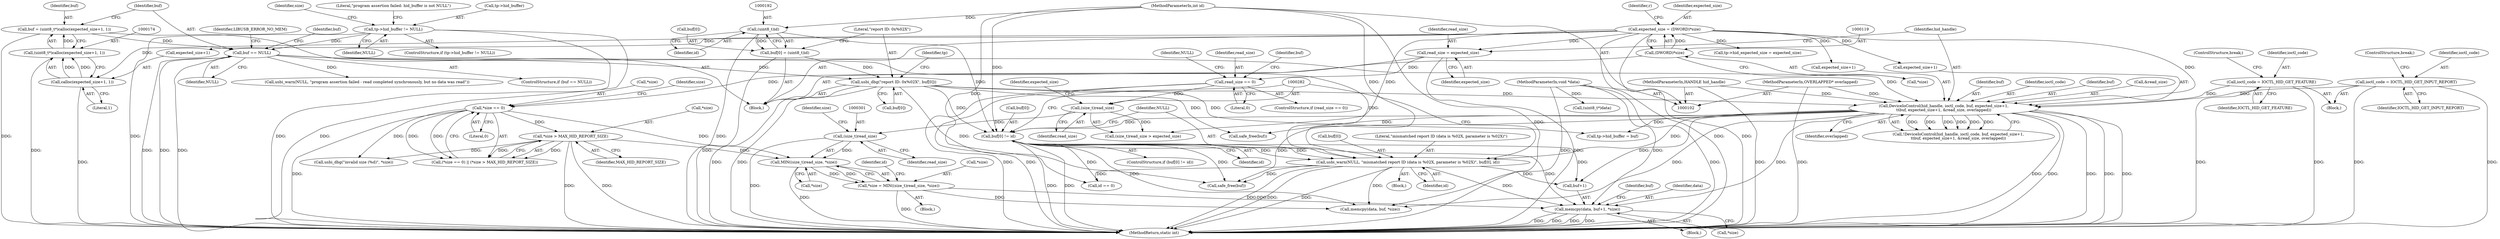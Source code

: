 digraph "1_Chrome_ac149a8d4371c0e01e0934fdd57b09e86f96b5b9_4@API" {
"1000310" [label="(Call,memcpy(data, buf+1, *size))"];
"1000106" [label="(MethodParameterIn,void *data)"];
"1000272" [label="(Call,usbi_warn(NULL, \"mismatched report ID (data is %02X, parameter is %02X)\", buf[0], id))"];
"1000181" [label="(Call,buf == NULL)"];
"1000171" [label="(Call,buf = (uint8_t*)calloc(expected_size+1, 1))"];
"1000173" [label="(Call,(uint8_t*)calloc(expected_size+1, 1))"];
"1000175" [label="(Call,calloc(expected_size+1, 1))"];
"1000116" [label="(Call,expected_size = (DWORD)*size)"];
"1000118" [label="(Call,(DWORD)*size)"];
"1000127" [label="(Call,tp->hid_buffer != NULL)"];
"1000209" [label="(Call,DeviceIoControl(hid_handle, ioctl_code, buf, expected_size+1,\n\t\tbuf, expected_size+1, &read_size, overlapped))"];
"1000104" [label="(MethodParameterIn,HANDLE hid_handle)"];
"1000156" [label="(Call,ioctl_code = IOCTL_HID_GET_INPUT_REPORT)"];
"1000161" [label="(Call,ioctl_code = IOCTL_HID_GET_FEATURE)"];
"1000194" [label="(Call,usbi_dbg(\"report ID: 0x%02X\", buf[0]))"];
"1000187" [label="(Call,buf[0] = (uint8_t)id)"];
"1000191" [label="(Call,(uint8_t)id)"];
"1000105" [label="(MethodParameterIn,int id)"];
"1000109" [label="(MethodParameterIn,OVERLAPPED* overlapped)"];
"1000266" [label="(Call,buf[0] != id)"];
"1000296" [label="(Call,*size = MIN((size_t)read_size, *size))"];
"1000299" [label="(Call,MIN((size_t)read_size, *size))"];
"1000300" [label="(Call,(size_t)read_size)"];
"1000281" [label="(Call,(size_t)read_size)"];
"1000252" [label="(Call,read_size == 0)"];
"1000204" [label="(Call,read_size = expected_size)"];
"1000141" [label="(Call,*size > MAX_HID_REPORT_SIZE)"];
"1000137" [label="(Call,*size == 0)"];
"1000325" [label="(Identifier,buf)"];
"1000157" [label="(Identifier,ioctl_code)"];
"1000137" [label="(Call,*size == 0)"];
"1000179" [label="(Literal,1)"];
"1000303" [label="(Call,*size)"];
"1000273" [label="(Identifier,NULL)"];
"1000193" [label="(Identifier,id)"];
"1000309" [label="(Block,)"];
"1000116" [label="(Call,expected_size = (DWORD)*size)"];
"1000272" [label="(Call,usbi_warn(NULL, \"mismatched report ID (data is %02X, parameter is %02X)\", buf[0], id))"];
"1000275" [label="(Call,buf[0])"];
"1000209" [label="(Call,DeviceIoControl(hid_handle, ioctl_code, buf, expected_size+1,\n\t\tbuf, expected_size+1, &read_size, overlapped))"];
"1000124" [label="(Identifier,r)"];
"1000194" [label="(Call,usbi_dbg(\"report ID: 0x%02X\", buf[0]))"];
"1000208" [label="(Call,!DeviceIoControl(hid_handle, ioctl_code, buf, expected_size+1,\n\t\tbuf, expected_size+1, &read_size, overlapped))"];
"1000173" [label="(Call,(uint8_t*)calloc(expected_size+1, 1))"];
"1000118" [label="(Call,(DWORD)*size)"];
"1000182" [label="(Identifier,buf)"];
"1000139" [label="(Identifier,size)"];
"1000162" [label="(Identifier,ioctl_code)"];
"1000126" [label="(ControlStructure,if (tp->hid_buffer != NULL))"];
"1000138" [label="(Call,*size)"];
"1000284" [label="(Identifier,expected_size)"];
"1000217" [label="(Call,expected_size+1)"];
"1000315" [label="(Call,*size)"];
"1000104" [label="(MethodParameterIn,HANDLE hid_handle)"];
"1000204" [label="(Call,read_size = expected_size)"];
"1000161" [label="(Call,ioctl_code = IOCTL_HID_GET_FEATURE)"];
"1000127" [label="(Call,tp->hid_buffer != NULL)"];
"1000196" [label="(Call,buf[0])"];
"1000181" [label="(Call,buf == NULL)"];
"1000111" [label="(Block,)"];
"1000212" [label="(Identifier,buf)"];
"1000191" [label="(Call,(uint8_t)id)"];
"1000296" [label="(Call,*size = MIN((size_t)read_size, *size))"];
"1000307" [label="(Identifier,id)"];
"1000281" [label="(Call,(size_t)read_size)"];
"1000195" [label="(Literal,\"report ID: 0x%02X\")"];
"1000164" [label="(ControlStructure,break;)"];
"1000237" [label="(Call,tp->hid_buffer = buf)"];
"1000156" [label="(Call,ioctl_code = IOCTL_HID_GET_INPUT_REPORT)"];
"1000251" [label="(ControlStructure,if (read_size == 0))"];
"1000205" [label="(Identifier,read_size)"];
"1000264" [label="(Block,)"];
"1000256" [label="(Call,usbi_warn(NULL, \"program assertion failed - read completed synchronously, but no data was read\"))"];
"1000158" [label="(Identifier,IOCTL_HID_GET_INPUT_REPORT)"];
"1000140" [label="(Literal,0)"];
"1000141" [label="(Call,*size > MAX_HID_REPORT_SIZE)"];
"1000171" [label="(Call,buf = (uint8_t*)calloc(expected_size+1, 1))"];
"1000210" [label="(Identifier,hid_handle)"];
"1000109" [label="(MethodParameterIn,OVERLAPPED* overlapped)"];
"1000154" [label="(Block,)"];
"1000278" [label="(Identifier,id)"];
"1000180" [label="(ControlStructure,if (buf == NULL))"];
"1000270" [label="(Identifier,id)"];
"1000201" [label="(Identifier,tp)"];
"1000134" [label="(Literal,\"program assertion failed: hid_buffer is not NULL\")"];
"1000143" [label="(Identifier,size)"];
"1000146" [label="(Call,usbi_dbg(\"invalid size (%d)\", *size))"];
"1000268" [label="(Identifier,buf)"];
"1000117" [label="(Identifier,expected_size)"];
"1000312" [label="(Call,buf+1)"];
"1000283" [label="(Identifier,read_size)"];
"1000252" [label="(Call,read_size == 0)"];
"1000246" [label="(Call,(uint8_t*)data)"];
"1000311" [label="(Identifier,data)"];
"1000120" [label="(Call,*size)"];
"1000297" [label="(Call,*size)"];
"1000189" [label="(Identifier,buf)"];
"1000142" [label="(Call,*size)"];
"1000163" [label="(Identifier,IOCTL_HID_GET_FEATURE)"];
"1000159" [label="(ControlStructure,break;)"];
"1000302" [label="(Identifier,read_size)"];
"1000328" [label="(MethodReturn,static int)"];
"1000280" [label="(Call,(size_t)read_size > expected_size)"];
"1000183" [label="(Identifier,NULL)"];
"1000257" [label="(Identifier,NULL)"];
"1000267" [label="(Call,buf[0])"];
"1000299" [label="(Call,MIN((size_t)read_size, *size))"];
"1000300" [label="(Call,(size_t)read_size)"];
"1000233" [label="(Call,safe_free(buf))"];
"1000211" [label="(Identifier,ioctl_code)"];
"1000128" [label="(Call,tp->hid_buffer)"];
"1000106" [label="(MethodParameterIn,void *data)"];
"1000206" [label="(Identifier,expected_size)"];
"1000271" [label="(Block,)"];
"1000266" [label="(Call,buf[0] != id)"];
"1000186" [label="(Identifier,LIBUSB_ERROR_NO_MEM)"];
"1000136" [label="(Call,(*size == 0) || (*size > MAX_HID_REPORT_SIZE))"];
"1000213" [label="(Call,expected_size+1)"];
"1000172" [label="(Identifier,buf)"];
"1000274" [label="(Literal,\"mismatched report ID (data is %02X, parameter is %02X)\")"];
"1000304" [label="(Identifier,size)"];
"1000216" [label="(Identifier,buf)"];
"1000199" [label="(Call,tp->hid_expected_size = expected_size)"];
"1000306" [label="(Call,id == 0)"];
"1000144" [label="(Identifier,MAX_HID_REPORT_SIZE)"];
"1000188" [label="(Call,buf[0])"];
"1000187" [label="(Call,buf[0] = (uint8_t)id)"];
"1000131" [label="(Identifier,NULL)"];
"1000220" [label="(Call,&read_size)"];
"1000310" [label="(Call,memcpy(data, buf+1, *size))"];
"1000175" [label="(Call,calloc(expected_size+1, 1))"];
"1000176" [label="(Call,expected_size+1)"];
"1000253" [label="(Identifier,read_size)"];
"1000222" [label="(Identifier,overlapped)"];
"1000319" [label="(Call,memcpy(data, buf, *size))"];
"1000105" [label="(MethodParameterIn,int id)"];
"1000265" [label="(ControlStructure,if (buf[0] != id))"];
"1000324" [label="(Call,safe_free(buf))"];
"1000254" [label="(Literal,0)"];
"1000310" -> "1000309"  [label="AST: "];
"1000310" -> "1000315"  [label="CFG: "];
"1000311" -> "1000310"  [label="AST: "];
"1000312" -> "1000310"  [label="AST: "];
"1000315" -> "1000310"  [label="AST: "];
"1000325" -> "1000310"  [label="CFG: "];
"1000310" -> "1000328"  [label="DDG: "];
"1000310" -> "1000328"  [label="DDG: "];
"1000310" -> "1000328"  [label="DDG: "];
"1000310" -> "1000328"  [label="DDG: "];
"1000106" -> "1000310"  [label="DDG: "];
"1000272" -> "1000310"  [label="DDG: "];
"1000209" -> "1000310"  [label="DDG: "];
"1000266" -> "1000310"  [label="DDG: "];
"1000296" -> "1000310"  [label="DDG: "];
"1000106" -> "1000102"  [label="AST: "];
"1000106" -> "1000328"  [label="DDG: "];
"1000106" -> "1000246"  [label="DDG: "];
"1000106" -> "1000319"  [label="DDG: "];
"1000272" -> "1000271"  [label="AST: "];
"1000272" -> "1000278"  [label="CFG: "];
"1000273" -> "1000272"  [label="AST: "];
"1000274" -> "1000272"  [label="AST: "];
"1000275" -> "1000272"  [label="AST: "];
"1000278" -> "1000272"  [label="AST: "];
"1000282" -> "1000272"  [label="CFG: "];
"1000272" -> "1000328"  [label="DDG: "];
"1000272" -> "1000328"  [label="DDG: "];
"1000272" -> "1000328"  [label="DDG: "];
"1000181" -> "1000272"  [label="DDG: "];
"1000209" -> "1000272"  [label="DDG: "];
"1000266" -> "1000272"  [label="DDG: "];
"1000266" -> "1000272"  [label="DDG: "];
"1000105" -> "1000272"  [label="DDG: "];
"1000272" -> "1000306"  [label="DDG: "];
"1000272" -> "1000312"  [label="DDG: "];
"1000272" -> "1000319"  [label="DDG: "];
"1000272" -> "1000324"  [label="DDG: "];
"1000181" -> "1000180"  [label="AST: "];
"1000181" -> "1000183"  [label="CFG: "];
"1000182" -> "1000181"  [label="AST: "];
"1000183" -> "1000181"  [label="AST: "];
"1000186" -> "1000181"  [label="CFG: "];
"1000189" -> "1000181"  [label="CFG: "];
"1000181" -> "1000328"  [label="DDG: "];
"1000181" -> "1000328"  [label="DDG: "];
"1000181" -> "1000328"  [label="DDG: "];
"1000171" -> "1000181"  [label="DDG: "];
"1000127" -> "1000181"  [label="DDG: "];
"1000181" -> "1000194"  [label="DDG: "];
"1000181" -> "1000209"  [label="DDG: "];
"1000181" -> "1000256"  [label="DDG: "];
"1000171" -> "1000111"  [label="AST: "];
"1000171" -> "1000173"  [label="CFG: "];
"1000172" -> "1000171"  [label="AST: "];
"1000173" -> "1000171"  [label="AST: "];
"1000182" -> "1000171"  [label="CFG: "];
"1000171" -> "1000328"  [label="DDG: "];
"1000173" -> "1000171"  [label="DDG: "];
"1000173" -> "1000175"  [label="CFG: "];
"1000174" -> "1000173"  [label="AST: "];
"1000175" -> "1000173"  [label="AST: "];
"1000173" -> "1000328"  [label="DDG: "];
"1000175" -> "1000173"  [label="DDG: "];
"1000175" -> "1000173"  [label="DDG: "];
"1000175" -> "1000179"  [label="CFG: "];
"1000176" -> "1000175"  [label="AST: "];
"1000179" -> "1000175"  [label="AST: "];
"1000175" -> "1000328"  [label="DDG: "];
"1000116" -> "1000175"  [label="DDG: "];
"1000116" -> "1000111"  [label="AST: "];
"1000116" -> "1000118"  [label="CFG: "];
"1000117" -> "1000116"  [label="AST: "];
"1000118" -> "1000116"  [label="AST: "];
"1000124" -> "1000116"  [label="CFG: "];
"1000116" -> "1000328"  [label="DDG: "];
"1000116" -> "1000328"  [label="DDG: "];
"1000118" -> "1000116"  [label="DDG: "];
"1000116" -> "1000176"  [label="DDG: "];
"1000116" -> "1000199"  [label="DDG: "];
"1000116" -> "1000204"  [label="DDG: "];
"1000116" -> "1000209"  [label="DDG: "];
"1000116" -> "1000213"  [label="DDG: "];
"1000116" -> "1000217"  [label="DDG: "];
"1000116" -> "1000280"  [label="DDG: "];
"1000118" -> "1000120"  [label="CFG: "];
"1000119" -> "1000118"  [label="AST: "];
"1000120" -> "1000118"  [label="AST: "];
"1000118" -> "1000137"  [label="DDG: "];
"1000127" -> "1000126"  [label="AST: "];
"1000127" -> "1000131"  [label="CFG: "];
"1000128" -> "1000127"  [label="AST: "];
"1000131" -> "1000127"  [label="AST: "];
"1000134" -> "1000127"  [label="CFG: "];
"1000139" -> "1000127"  [label="CFG: "];
"1000127" -> "1000328"  [label="DDG: "];
"1000127" -> "1000328"  [label="DDG: "];
"1000127" -> "1000328"  [label="DDG: "];
"1000209" -> "1000208"  [label="AST: "];
"1000209" -> "1000222"  [label="CFG: "];
"1000210" -> "1000209"  [label="AST: "];
"1000211" -> "1000209"  [label="AST: "];
"1000212" -> "1000209"  [label="AST: "];
"1000213" -> "1000209"  [label="AST: "];
"1000216" -> "1000209"  [label="AST: "];
"1000217" -> "1000209"  [label="AST: "];
"1000220" -> "1000209"  [label="AST: "];
"1000222" -> "1000209"  [label="AST: "];
"1000208" -> "1000209"  [label="CFG: "];
"1000209" -> "1000328"  [label="DDG: "];
"1000209" -> "1000328"  [label="DDG: "];
"1000209" -> "1000328"  [label="DDG: "];
"1000209" -> "1000328"  [label="DDG: "];
"1000209" -> "1000328"  [label="DDG: "];
"1000209" -> "1000208"  [label="DDG: "];
"1000209" -> "1000208"  [label="DDG: "];
"1000209" -> "1000208"  [label="DDG: "];
"1000209" -> "1000208"  [label="DDG: "];
"1000209" -> "1000208"  [label="DDG: "];
"1000209" -> "1000208"  [label="DDG: "];
"1000104" -> "1000209"  [label="DDG: "];
"1000156" -> "1000209"  [label="DDG: "];
"1000161" -> "1000209"  [label="DDG: "];
"1000194" -> "1000209"  [label="DDG: "];
"1000109" -> "1000209"  [label="DDG: "];
"1000209" -> "1000233"  [label="DDG: "];
"1000209" -> "1000237"  [label="DDG: "];
"1000209" -> "1000266"  [label="DDG: "];
"1000209" -> "1000312"  [label="DDG: "];
"1000209" -> "1000319"  [label="DDG: "];
"1000209" -> "1000324"  [label="DDG: "];
"1000104" -> "1000102"  [label="AST: "];
"1000104" -> "1000328"  [label="DDG: "];
"1000156" -> "1000154"  [label="AST: "];
"1000156" -> "1000158"  [label="CFG: "];
"1000157" -> "1000156"  [label="AST: "];
"1000158" -> "1000156"  [label="AST: "];
"1000159" -> "1000156"  [label="CFG: "];
"1000156" -> "1000328"  [label="DDG: "];
"1000156" -> "1000328"  [label="DDG: "];
"1000161" -> "1000154"  [label="AST: "];
"1000161" -> "1000163"  [label="CFG: "];
"1000162" -> "1000161"  [label="AST: "];
"1000163" -> "1000161"  [label="AST: "];
"1000164" -> "1000161"  [label="CFG: "];
"1000161" -> "1000328"  [label="DDG: "];
"1000161" -> "1000328"  [label="DDG: "];
"1000194" -> "1000111"  [label="AST: "];
"1000194" -> "1000196"  [label="CFG: "];
"1000195" -> "1000194"  [label="AST: "];
"1000196" -> "1000194"  [label="AST: "];
"1000201" -> "1000194"  [label="CFG: "];
"1000194" -> "1000328"  [label="DDG: "];
"1000194" -> "1000328"  [label="DDG: "];
"1000187" -> "1000194"  [label="DDG: "];
"1000194" -> "1000233"  [label="DDG: "];
"1000194" -> "1000237"  [label="DDG: "];
"1000194" -> "1000266"  [label="DDG: "];
"1000194" -> "1000324"  [label="DDG: "];
"1000187" -> "1000111"  [label="AST: "];
"1000187" -> "1000191"  [label="CFG: "];
"1000188" -> "1000187"  [label="AST: "];
"1000191" -> "1000187"  [label="AST: "];
"1000195" -> "1000187"  [label="CFG: "];
"1000187" -> "1000328"  [label="DDG: "];
"1000191" -> "1000187"  [label="DDG: "];
"1000191" -> "1000193"  [label="CFG: "];
"1000192" -> "1000191"  [label="AST: "];
"1000193" -> "1000191"  [label="AST: "];
"1000191" -> "1000328"  [label="DDG: "];
"1000105" -> "1000191"  [label="DDG: "];
"1000191" -> "1000266"  [label="DDG: "];
"1000105" -> "1000102"  [label="AST: "];
"1000105" -> "1000328"  [label="DDG: "];
"1000105" -> "1000266"  [label="DDG: "];
"1000105" -> "1000306"  [label="DDG: "];
"1000109" -> "1000102"  [label="AST: "];
"1000109" -> "1000328"  [label="DDG: "];
"1000266" -> "1000265"  [label="AST: "];
"1000266" -> "1000270"  [label="CFG: "];
"1000267" -> "1000266"  [label="AST: "];
"1000270" -> "1000266"  [label="AST: "];
"1000273" -> "1000266"  [label="CFG: "];
"1000282" -> "1000266"  [label="CFG: "];
"1000266" -> "1000328"  [label="DDG: "];
"1000266" -> "1000328"  [label="DDG: "];
"1000266" -> "1000306"  [label="DDG: "];
"1000266" -> "1000312"  [label="DDG: "];
"1000266" -> "1000319"  [label="DDG: "];
"1000266" -> "1000324"  [label="DDG: "];
"1000296" -> "1000264"  [label="AST: "];
"1000296" -> "1000299"  [label="CFG: "];
"1000297" -> "1000296"  [label="AST: "];
"1000299" -> "1000296"  [label="AST: "];
"1000307" -> "1000296"  [label="CFG: "];
"1000296" -> "1000328"  [label="DDG: "];
"1000299" -> "1000296"  [label="DDG: "];
"1000299" -> "1000296"  [label="DDG: "];
"1000296" -> "1000319"  [label="DDG: "];
"1000299" -> "1000303"  [label="CFG: "];
"1000300" -> "1000299"  [label="AST: "];
"1000303" -> "1000299"  [label="AST: "];
"1000299" -> "1000328"  [label="DDG: "];
"1000300" -> "1000299"  [label="DDG: "];
"1000141" -> "1000299"  [label="DDG: "];
"1000137" -> "1000299"  [label="DDG: "];
"1000300" -> "1000302"  [label="CFG: "];
"1000301" -> "1000300"  [label="AST: "];
"1000302" -> "1000300"  [label="AST: "];
"1000304" -> "1000300"  [label="CFG: "];
"1000300" -> "1000328"  [label="DDG: "];
"1000281" -> "1000300"  [label="DDG: "];
"1000281" -> "1000280"  [label="AST: "];
"1000281" -> "1000283"  [label="CFG: "];
"1000282" -> "1000281"  [label="AST: "];
"1000283" -> "1000281"  [label="AST: "];
"1000284" -> "1000281"  [label="CFG: "];
"1000281" -> "1000280"  [label="DDG: "];
"1000252" -> "1000281"  [label="DDG: "];
"1000252" -> "1000251"  [label="AST: "];
"1000252" -> "1000254"  [label="CFG: "];
"1000253" -> "1000252"  [label="AST: "];
"1000254" -> "1000252"  [label="AST: "];
"1000257" -> "1000252"  [label="CFG: "];
"1000268" -> "1000252"  [label="CFG: "];
"1000252" -> "1000328"  [label="DDG: "];
"1000252" -> "1000328"  [label="DDG: "];
"1000204" -> "1000252"  [label="DDG: "];
"1000204" -> "1000111"  [label="AST: "];
"1000204" -> "1000206"  [label="CFG: "];
"1000205" -> "1000204"  [label="AST: "];
"1000206" -> "1000204"  [label="AST: "];
"1000210" -> "1000204"  [label="CFG: "];
"1000204" -> "1000328"  [label="DDG: "];
"1000141" -> "1000136"  [label="AST: "];
"1000141" -> "1000144"  [label="CFG: "];
"1000142" -> "1000141"  [label="AST: "];
"1000144" -> "1000141"  [label="AST: "];
"1000136" -> "1000141"  [label="CFG: "];
"1000141" -> "1000328"  [label="DDG: "];
"1000141" -> "1000328"  [label="DDG: "];
"1000141" -> "1000136"  [label="DDG: "];
"1000141" -> "1000136"  [label="DDG: "];
"1000137" -> "1000141"  [label="DDG: "];
"1000141" -> "1000146"  [label="DDG: "];
"1000137" -> "1000136"  [label="AST: "];
"1000137" -> "1000140"  [label="CFG: "];
"1000138" -> "1000137"  [label="AST: "];
"1000140" -> "1000137"  [label="AST: "];
"1000143" -> "1000137"  [label="CFG: "];
"1000136" -> "1000137"  [label="CFG: "];
"1000137" -> "1000328"  [label="DDG: "];
"1000137" -> "1000136"  [label="DDG: "];
"1000137" -> "1000136"  [label="DDG: "];
"1000137" -> "1000146"  [label="DDG: "];
}
